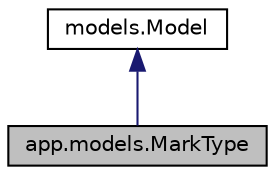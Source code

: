 digraph "app.models.MarkType"
{
 // LATEX_PDF_SIZE
  edge [fontname="Helvetica",fontsize="10",labelfontname="Helvetica",labelfontsize="10"];
  node [fontname="Helvetica",fontsize="10",shape=record];
  Node1 [label="app.models.MarkType",height=0.2,width=0.4,color="black", fillcolor="grey75", style="filled", fontcolor="black",tooltip="Represents a type of mark."];
  Node2 -> Node1 [dir="back",color="midnightblue",fontsize="10",style="solid",fontname="Helvetica"];
  Node2 [label="models.Model",height=0.2,width=0.4,color="black", fillcolor="white", style="filled",tooltip=" "];
}
